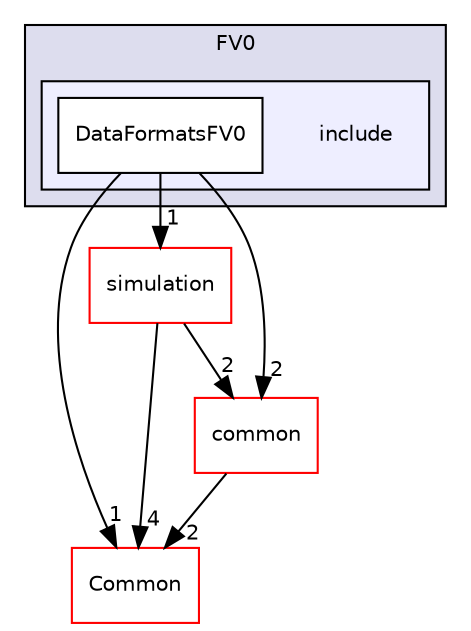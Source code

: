 digraph "/home/travis/build/AliceO2Group/AliceO2/DataFormats/Detectors/FIT/FV0/include" {
  bgcolor=transparent;
  compound=true
  node [ fontsize="10", fontname="Helvetica"];
  edge [ labelfontsize="10", labelfontname="Helvetica"];
  subgraph clusterdir_f4f1e38aba3110f726ddf74e738f6d97 {
    graph [ bgcolor="#ddddee", pencolor="black", label="FV0" fontname="Helvetica", fontsize="10", URL="dir_f4f1e38aba3110f726ddf74e738f6d97.html"]
  subgraph clusterdir_3bbb71d3375d755dd2249f09aadc9536 {
    graph [ bgcolor="#eeeeff", pencolor="black", label="" URL="dir_3bbb71d3375d755dd2249f09aadc9536.html"];
    dir_3bbb71d3375d755dd2249f09aadc9536 [shape=plaintext label="include"];
    dir_4eb4c3ea19384e99f76520fce8a5b11a [shape=box label="DataFormatsFV0" color="black" fillcolor="white" style="filled" URL="dir_4eb4c3ea19384e99f76520fce8a5b11a.html"];
  }
  }
  dir_4ab6b4cc6a7edbff49100e9123df213f [shape=box label="Common" color="red" URL="dir_4ab6b4cc6a7edbff49100e9123df213f.html"];
  dir_047746f9f311f49446db9474b7431d0d [shape=box label="simulation" color="red" URL="dir_047746f9f311f49446db9474b7431d0d.html"];
  dir_7924ba4398ae4560cd37376e44666c6d [shape=box label="common" color="red" URL="dir_7924ba4398ae4560cd37376e44666c6d.html"];
  dir_047746f9f311f49446db9474b7431d0d->dir_4ab6b4cc6a7edbff49100e9123df213f [headlabel="4", labeldistance=1.5 headhref="dir_000237_000026.html"];
  dir_047746f9f311f49446db9474b7431d0d->dir_7924ba4398ae4560cd37376e44666c6d [headlabel="2", labeldistance=1.5 headhref="dir_000237_000069.html"];
  dir_4eb4c3ea19384e99f76520fce8a5b11a->dir_4ab6b4cc6a7edbff49100e9123df213f [headlabel="1", labeldistance=1.5 headhref="dir_000183_000026.html"];
  dir_4eb4c3ea19384e99f76520fce8a5b11a->dir_047746f9f311f49446db9474b7431d0d [headlabel="1", labeldistance=1.5 headhref="dir_000183_000237.html"];
  dir_4eb4c3ea19384e99f76520fce8a5b11a->dir_7924ba4398ae4560cd37376e44666c6d [headlabel="2", labeldistance=1.5 headhref="dir_000183_000069.html"];
  dir_7924ba4398ae4560cd37376e44666c6d->dir_4ab6b4cc6a7edbff49100e9123df213f [headlabel="2", labeldistance=1.5 headhref="dir_000069_000026.html"];
}

